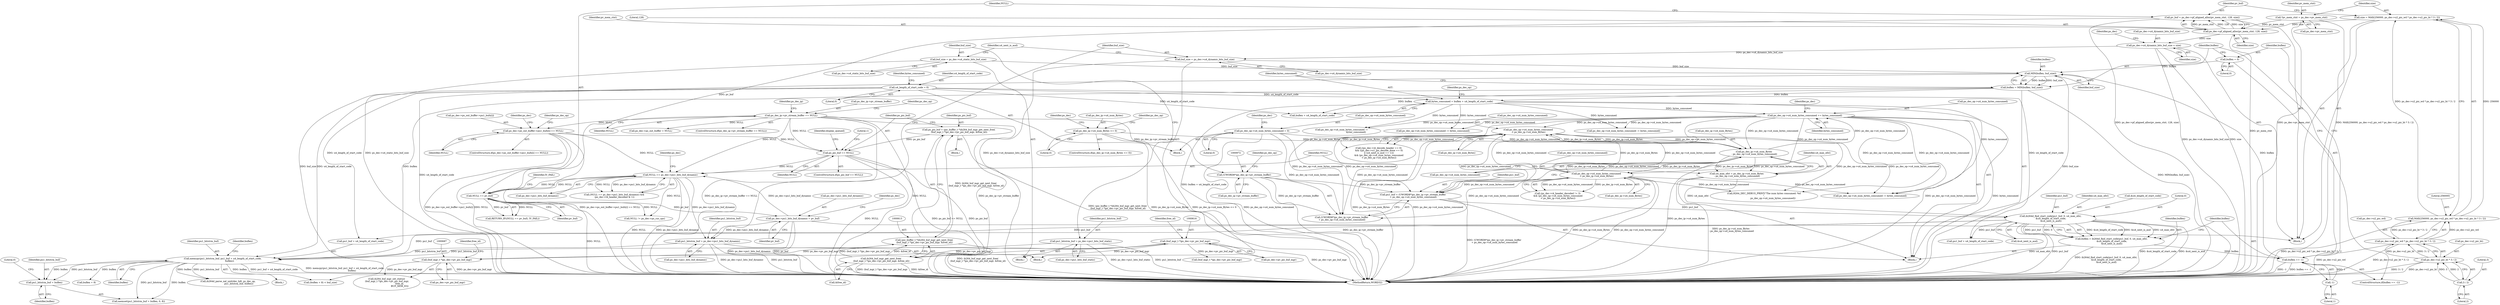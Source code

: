 digraph "0_Android_e629194c62a9a129ce378e08cb1059a8a53f1795@pointer" {
"1001209" [label="(Call,pu1_bitstrm_buf + buflen)"];
"1001195" [label="(Call,memcpy(pu1_bitstrm_buf, pu1_buf + u4_length_of_start_code,\n                   buflen))"];
"1001050" [label="(Call,pu1_bitstrm_buf = ps_dec->pu1_bits_buf_dynamic)"];
"1001035" [label="(Call,ps_dec->pu1_bits_buf_dynamic = pv_buf)"];
"1001031" [label="(Call,NULL == pv_buf)"];
"1000990" [label="(Call,NULL == ps_dec->pu1_bits_buf_dynamic)"];
"1000406" [label="(Call,ps_dec->ps_out_buffer->pu1_bufs[i] == NULL)"];
"1000260" [label="(Call,ps_dec_ip->pv_stream_buffer == NULL)"];
"1000623" [label="(Call,ps_pic_buf == NULL)"];
"1000610" [label="(Call,ps_pic_buf = (pic_buffer_t *)ih264_buf_mgr_get_next_free(\n (buf_mgr_t *)ps_dec->pv_pic_buf_mgr, &free_id))"];
"1000612" [label="(Call,(pic_buffer_t *)ih264_buf_mgr_get_next_free(\n (buf_mgr_t *)ps_dec->pv_pic_buf_mgr, &free_id))"];
"1000614" [label="(Call,ih264_buf_mgr_get_next_free(\n (buf_mgr_t *)ps_dec->pv_pic_buf_mgr, &free_id))"];
"1000615" [label="(Call,(buf_mgr_t *)ps_dec->pv_pic_buf_mgr)"];
"1000686" [label="(Call,(buf_mgr_t *)ps_dec->pv_pic_buf_mgr)"];
"1001024" [label="(Call,pv_buf = ps_dec->pf_aligned_alloc(pv_mem_ctxt, 128, size))"];
"1001026" [label="(Call,ps_dec->pf_aligned_alloc(pv_mem_ctxt, 128, size))"];
"1001004" [label="(Call,*pv_mem_ctxt = ps_dec->pv_mem_ctxt)"];
"1001009" [label="(Call,size = MAX(256000, ps_dec->u2_pic_wd * ps_dec->u2_pic_ht * 3 / 2))"];
"1001011" [label="(Call,MAX(256000, ps_dec->u2_pic_wd * ps_dec->u2_pic_ht * 3 / 2))"];
"1001013" [label="(Call,ps_dec->u2_pic_wd * ps_dec->u2_pic_ht * 3 / 2)"];
"1001017" [label="(Call,ps_dec->u2_pic_ht * 3 / 2)"];
"1001021" [label="(Call,3 / 2)"];
"1001062" [label="(Call,pu1_bitstrm_buf = ps_dec->pu1_bits_buf_static)"];
"1001077" [label="(Call,ih264d_find_start_code(pu1_buf, 0, u4_max_ofst,\n &u4_length_of_start_code,\n &u4_next_is_aud))"];
"1000968" [label="(Call,pu1_buf = (UWORD8*)ps_dec_ip->pv_stream_buffer\n + ps_dec_op->u4_num_bytes_consumed)"];
"1000971" [label="(Call,(UWORD8*)ps_dec_ip->pv_stream_buffer)"];
"1001436" [label="(Call,ps_dec_op->u4_num_bytes_consumed\n < ps_dec_ip->u4_num_Bytes)"];
"1001103" [label="(Call,ps_dec_op->u4_num_bytes_consumed += bytes_consumed)"];
"1001098" [label="(Call,bytes_consumed = buflen + u4_length_of_start_code)"];
"1001093" [label="(Call,buflen = MIN(buflen, buf_size))"];
"1001095" [label="(Call,MIN(buflen, buf_size))"];
"1001086" [label="(Call,buflen == -1)"];
"1001075" [label="(Call,buflen = ih264d_find_start_code(pu1_buf, 0, u4_max_ofst,\n &u4_length_of_start_code,\n &u4_next_is_aud))"];
"1001088" [label="(Call,-1)"];
"1001090" [label="(Call,buflen = 0)"];
"1001055" [label="(Call,buf_size = ps_dec->u4_dynamic_bits_buf_size)"];
"1001040" [label="(Call,ps_dec->u4_dynamic_bits_buf_size = size)"];
"1001067" [label="(Call,buf_size = ps_dec->u4_static_bits_buf_size)"];
"1000171" [label="(Call,u4_length_of_start_code = 0)"];
"1000981" [label="(Call,ps_dec_ip->u4_num_Bytes\n - ps_dec_op->u4_num_bytes_consumed)"];
"1000281" [label="(Call,ps_dec_ip->u4_num_Bytes <= 0)"];
"1001411" [label="(Call,ps_dec_op->u4_num_bytes_consumed\n < ps_dec_ip->u4_num_Bytes)"];
"1000306" [label="(Call,ps_dec_op->u4_num_bytes_consumed = 0)"];
"1000979" [label="(Call,u4_max_ofst = ps_dec_ip->u4_num_Bytes\n - ps_dec_op->u4_num_bytes_consumed)"];
"1001057" [label="(Call,ps_dec->u4_dynamic_bits_buf_size)"];
"1001022" [label="(Literal,3)"];
"1001017" [label="(Call,ps_dec->u2_pic_ht * 3 / 2)"];
"1001061" [label="(Block,)"];
"1001107" [label="(Identifier,bytes_consumed)"];
"1001087" [label="(Identifier,buflen)"];
"1001080" [label="(Identifier,u4_max_ofst)"];
"1001105" [label="(Identifier,ps_dec_op)"];
"1000313" [label="(Identifier,ps_dec)"];
"1000630" [label="(Identifier,display_queued)"];
"1001200" [label="(Identifier,buflen)"];
"1001440" [label="(Call,ps_dec_ip->u4_num_Bytes)"];
"1001211" [label="(Identifier,buflen)"];
"1002124" [label="(MethodReturn,WORD32)"];
"1001010" [label="(Identifier,size)"];
"1001026" [label="(Call,ps_dec->pf_aligned_alloc(pv_mem_ctxt, 128, size))"];
"1001052" [label="(Call,ps_dec->pu1_bits_buf_dynamic)"];
"1001085" [label="(ControlStructure,if(buflen == -1))"];
"1000968" [label="(Call,pu1_buf = (UWORD8*)ps_dec_ip->pv_stream_buffer\n + ps_dec_op->u4_num_bytes_consumed)"];
"1000280" [label="(ControlStructure,if(ps_dec_ip->u4_num_Bytes <= 0))"];
"1001077" [label="(Call,ih264d_find_start_code(pu1_buf, 0, u4_max_ofst,\n &u4_length_of_start_code,\n &u4_next_is_aud))"];
"1001021" [label="(Call,3 / 2)"];
"1000282" [label="(Call,ps_dec_ip->u4_num_Bytes)"];
"1000997" [label="(Identifier,ps_dec)"];
"1001011" [label="(Call,MAX(256000, ps_dec->u2_pic_wd * ps_dec->u2_pic_ht * 3 / 2))"];
"1001096" [label="(Identifier,buflen)"];
"1000686" [label="(Call,(buf_mgr_t *)ps_dec->pv_pic_buf_mgr)"];
"1000991" [label="(Identifier,NULL)"];
"1000611" [label="(Identifier,ps_pic_buf)"];
"1000614" [label="(Call,ih264_buf_mgr_get_next_free(\n (buf_mgr_t *)ps_dec->pv_pic_buf_mgr, &free_id))"];
"1001412" [label="(Call,ps_dec_op->u4_num_bytes_consumed)"];
"1000691" [label="(Identifier,free_id)"];
"1001049" [label="(Block,)"];
"1001356" [label="(Call,ps_dec_op->u4_num_bytes_consumed -= bytes_consumed)"];
"1001068" [label="(Identifier,buf_size)"];
"1000171" [label="(Call,u4_length_of_start_code = 0)"];
"1000620" [label="(Call,&free_id)"];
"1000268" [label="(Identifier,ps_dec_op)"];
"1001103" [label="(Call,ps_dec_op->u4_num_bytes_consumed += bytes_consumed)"];
"1001036" [label="(Call,ps_dec->pu1_bits_buf_dynamic)"];
"1001212" [label="(Literal,0)"];
"1001067" [label="(Call,buf_size = ps_dec->u4_static_bits_buf_size)"];
"1001004" [label="(Call,*pv_mem_ctxt = ps_dec->pv_mem_ctxt)"];
"1001027" [label="(Identifier,pv_mem_ctxt)"];
"1001039" [label="(Identifier,pv_buf)"];
"1001018" [label="(Call,ps_dec->u2_pic_ht)"];
"1001047" [label="(Identifier,ps_dec)"];
"1000176" [label="(Identifier,bytes_consumed)"];
"1001028" [label="(Literal,128)"];
"1001034" [label="(Identifier,IV_FAIL)"];
"1000966" [label="(Block,)"];
"1001436" [label="(Call,ps_dec_op->u4_num_bytes_consumed\n < ps_dec_ip->u4_num_Bytes)"];
"1001081" [label="(Call,&u4_length_of_start_code)"];
"1000982" [label="(Call,ps_dec_ip->u4_num_Bytes)"];
"1000612" [label="(Call,(pic_buffer_t *)ih264_buf_mgr_get_next_free(\n (buf_mgr_t *)ps_dec->pv_pic_buf_mgr, &free_id))"];
"1001042" [label="(Identifier,ps_dec)"];
"1001075" [label="(Call,buflen = ih264d_find_start_code(pu1_buf, 0, u4_max_ofst,\n &u4_length_of_start_code,\n &u4_next_is_aud))"];
"1000260" [label="(Call,ps_dec_ip->pv_stream_buffer == NULL)"];
"1001079" [label="(Literal,0)"];
"1000989" [label="(Call,(NULL == ps_dec->pu1_bits_buf_dynamic) &&\n (ps_dec->i4_header_decoded & 1))"];
"1001100" [label="(Call,buflen + u4_length_of_start_code)"];
"1001035" [label="(Call,ps_dec->pu1_bits_buf_dynamic = pv_buf)"];
"1001088" [label="(Call,-1)"];
"1001000" [label="(Block,)"];
"1001083" [label="(Call,&u4_next_is_aud)"];
"1000608" [label="(Block,)"];
"1000310" [label="(Literal,0)"];
"1001121" [label="(Call,pu1_buf + u4_length_of_start_code)"];
"1001014" [label="(Call,ps_dec->u2_pic_wd)"];
"1001009" [label="(Call,size = MAX(256000, ps_dec->u2_pic_wd * ps_dec->u2_pic_ht * 3 / 2))"];
"1000307" [label="(Call,ps_dec_op->u4_num_bytes_consumed)"];
"1001095" [label="(Call,MIN(buflen, buf_size))"];
"1001099" [label="(Identifier,bytes_consumed)"];
"1001031" [label="(Call,NULL == pv_buf)"];
"1000435" [label="(Identifier,ps_dec)"];
"1000289" [label="(Identifier,ps_dec_op)"];
"1000303" [label="(Identifier,ps_dec)"];
"1001333" [label="(Call,ps_dec_op->u4_num_bytes_consumed -= bytes_consumed)"];
"1001098" [label="(Call,bytes_consumed = buflen + u4_length_of_start_code)"];
"1001006" [label="(Call,ps_dec->pv_mem_ctxt)"];
"1001040" [label="(Call,ps_dec->u4_dynamic_bits_buf_size = size)"];
"1001097" [label="(Identifier,buf_size)"];
"1000981" [label="(Call,ps_dec_ip->u4_num_Bytes\n - ps_dec_op->u4_num_bytes_consumed)"];
"1001114" [label="(Identifier,ps_dec)"];
"1000418" [label="(Identifier,ps_dec_op)"];
"1000173" [label="(Literal,0)"];
"1001405" [label="(Call,(ps_dec->i4_header_decoded != 3)\n && (ps_dec_op->u4_num_bytes_consumed\n < ps_dec_ip->u4_num_Bytes))"];
"1001104" [label="(Call,ps_dec_op->u4_num_bytes_consumed)"];
"1001209" [label="(Call,pu1_bitstrm_buf + buflen)"];
"1000971" [label="(Call,(UWORD8*)ps_dec_ip->pv_stream_buffer)"];
"1001032" [label="(Identifier,NULL)"];
"1001210" [label="(Identifier,pu1_bitstrm_buf)"];
"1000622" [label="(ControlStructure,if(ps_pic_buf == NULL))"];
"1001146" [label="(Call,ps_dec_op->u4_num_bytes_consumed -=\n                                        bytes_consumed)"];
"1000980" [label="(Identifier,u4_max_ofst)"];
"1001195" [label="(Call,memcpy(pu1_bitstrm_buf, pu1_buf + u4_length_of_start_code,\n                   buflen))"];
"1000623" [label="(Call,ps_pic_buf == NULL)"];
"1001064" [label="(Call,ps_dec->pu1_bits_buf_static)"];
"1001063" [label="(Identifier,pu1_bitstrm_buf)"];
"1000151" [label="(Block,)"];
"1001023" [label="(Literal,2)"];
"1001281" [label="(Call,ih264d_parse_nal_unit(dec_hdl, ps_dec_op,\n                              pu1_bitstrm_buf, buflen))"];
"1001202" [label="(Call,(buflen + 8) < buf_size)"];
"1000285" [label="(Literal,0)"];
"1000621" [label="(Identifier,free_id)"];
"1001005" [label="(Identifier,pv_mem_ctxt)"];
"1001062" [label="(Call,pu1_bitstrm_buf = ps_dec->pu1_bits_buf_static)"];
"1000610" [label="(Call,ps_pic_buf = (pic_buffer_t *)ih264_buf_mgr_get_next_free(\n (buf_mgr_t *)ps_dec->pv_pic_buf_mgr, &free_id))"];
"1001012" [label="(Literal,256000)"];
"1001090" [label="(Call,buflen = 0)"];
"1000985" [label="(Call,ps_dec_op->u4_num_bytes_consumed)"];
"1001204" [label="(Identifier,buflen)"];
"1001197" [label="(Call,pu1_buf + u4_length_of_start_code)"];
"1001196" [label="(Identifier,pu1_bitstrm_buf)"];
"1000306" [label="(Call,ps_dec_op->u4_num_bytes_consumed = 0)"];
"1000414" [label="(Identifier,NULL)"];
"1002082" [label="(Call,NULL != ps_dec->ps_cur_sps)"];
"1000259" [label="(ControlStructure,if(ps_dec_ip->pv_stream_buffer == NULL))"];
"1000977" [label="(Identifier,ps_dec_op)"];
"1001029" [label="(Identifier,size)"];
"1000617" [label="(Call,ps_dec->pv_pic_buf_mgr)"];
"1000979" [label="(Call,u4_max_ofst = ps_dec_ip->u4_num_Bytes\n - ps_dec_op->u4_num_bytes_consumed)"];
"1001051" [label="(Identifier,pu1_bitstrm_buf)"];
"1001044" [label="(Identifier,size)"];
"1000678" [label="(Literal,1)"];
"1001076" [label="(Identifier,buflen)"];
"1001030" [label="(Call,RETURN_IF((NULL == pv_buf), IV_FAIL))"];
"1000405" [label="(ControlStructure,if(ps_dec->ps_out_buffer->pu1_bufs[i] == NULL))"];
"1000969" [label="(Identifier,pu1_buf)"];
"1001569" [label="(Call,ps_dec_op->u4_num_bytes_consumed -= bytes_consumed)"];
"1000283" [label="(Identifier,ps_dec_ip)"];
"1000264" [label="(Identifier,NULL)"];
"1001437" [label="(Call,ps_dec_op->u4_num_bytes_consumed)"];
"1001208" [label="(Call,memset(pu1_bitstrm_buf + buflen, 0, 8))"];
"1000624" [label="(Identifier,ps_pic_buf)"];
"1001055" [label="(Call,buf_size = ps_dec->u4_dynamic_bits_buf_size)"];
"1001093" [label="(Call,buflen = MIN(buflen, buf_size))"];
"1001411" [label="(Call,ps_dec_op->u4_num_bytes_consumed\n < ps_dec_ip->u4_num_Bytes)"];
"1001041" [label="(Call,ps_dec->u4_dynamic_bits_buf_size)"];
"1001050" [label="(Call,pu1_bitstrm_buf = ps_dec->pu1_bits_buf_dynamic)"];
"1001073" [label="(Identifier,u4_next_is_aud)"];
"1000970" [label="(Call,(UWORD8*)ps_dec_ip->pv_stream_buffer\n + ps_dec_op->u4_num_bytes_consumed)"];
"1001089" [label="(Literal,1)"];
"1001415" [label="(Call,ps_dec_ip->u4_num_Bytes)"];
"1000625" [label="(Identifier,NULL)"];
"1000688" [label="(Call,ps_dec->pv_pic_buf_mgr)"];
"1001025" [label="(Identifier,pv_buf)"];
"1001194" [label="(Block,)"];
"1001091" [label="(Identifier,buflen)"];
"1000172" [label="(Identifier,u4_length_of_start_code)"];
"1000973" [label="(Call,ps_dec_ip->pv_stream_buffer)"];
"1001094" [label="(Identifier,buflen)"];
"1001086" [label="(Call,buflen == -1)"];
"1001069" [label="(Call,ps_dec->u4_static_bits_buf_size)"];
"1000685" [label="(Call,ih264_buf_mgr_set_status(\n (buf_mgr_t *)ps_dec->pv_pic_buf_mgr,\n                                    free_id,\n                                    BUF_MGR_IO))"];
"1001033" [label="(Identifier,pv_buf)"];
"1000406" [label="(Call,ps_dec->ps_out_buffer->pu1_bufs[i] == NULL)"];
"1002117" [label="(Call,H264_DEC_DEBUG_PRINT(\"The num bytes consumed: %d\n\",\n                         ps_dec_op->u4_num_bytes_consumed))"];
"1001078" [label="(Identifier,pu1_buf)"];
"1001024" [label="(Call,pv_buf = ps_dec->pf_aligned_alloc(pv_mem_ctxt, 128, size))"];
"1001013" [label="(Call,ps_dec->u2_pic_wd * ps_dec->u2_pic_ht * 3 / 2)"];
"1000992" [label="(Call,ps_dec->pu1_bits_buf_dynamic)"];
"1001203" [label="(Call,buflen + 8)"];
"1000615" [label="(Call,(buf_mgr_t *)ps_dec->pv_pic_buf_mgr)"];
"1000407" [label="(Call,ps_dec->ps_out_buffer->pu1_bufs[i])"];
"1001420" [label="(Call,((ps_dec->i4_decode_header == 0)\n && ((ps_dec->u1_pic_decode_done == 0)\n || (u4_next_is_aud == 1)))\n && (ps_dec_op->u4_num_bytes_consumed\n < ps_dec_ip->u4_num_Bytes))"];
"1000261" [label="(Call,ps_dec_ip->pv_stream_buffer)"];
"1001056" [label="(Identifier,buf_size)"];
"1000990" [label="(Call,NULL == ps_dec->pu1_bits_buf_dynamic)"];
"1000696" [label="(Call,(buf_mgr_t *)ps_dec->pv_pic_buf_mgr)"];
"1000311" [label="(Call,ps_dec->ps_out_buffer = NULL)"];
"1001092" [label="(Literal,0)"];
"1000281" [label="(Call,ps_dec_ip->u4_num_Bytes <= 0)"];
"1001209" -> "1001208"  [label="AST: "];
"1001209" -> "1001211"  [label="CFG: "];
"1001210" -> "1001209"  [label="AST: "];
"1001211" -> "1001209"  [label="AST: "];
"1001212" -> "1001209"  [label="CFG: "];
"1001195" -> "1001209"  [label="DDG: pu1_bitstrm_buf"];
"1001195" -> "1001209"  [label="DDG: buflen"];
"1001195" -> "1001194"  [label="AST: "];
"1001195" -> "1001200"  [label="CFG: "];
"1001196" -> "1001195"  [label="AST: "];
"1001197" -> "1001195"  [label="AST: "];
"1001200" -> "1001195"  [label="AST: "];
"1001204" -> "1001195"  [label="CFG: "];
"1001195" -> "1002124"  [label="DDG: pu1_buf + u4_length_of_start_code"];
"1001195" -> "1002124"  [label="DDG: memcpy(pu1_bitstrm_buf, pu1_buf + u4_length_of_start_code,\n                   buflen)"];
"1001050" -> "1001195"  [label="DDG: pu1_bitstrm_buf"];
"1001062" -> "1001195"  [label="DDG: pu1_bitstrm_buf"];
"1001077" -> "1001195"  [label="DDG: pu1_buf"];
"1000171" -> "1001195"  [label="DDG: u4_length_of_start_code"];
"1001093" -> "1001195"  [label="DDG: buflen"];
"1001195" -> "1001202"  [label="DDG: buflen"];
"1001195" -> "1001203"  [label="DDG: buflen"];
"1001195" -> "1001208"  [label="DDG: pu1_bitstrm_buf"];
"1001195" -> "1001208"  [label="DDG: buflen"];
"1001195" -> "1001281"  [label="DDG: pu1_bitstrm_buf"];
"1001195" -> "1001281"  [label="DDG: buflen"];
"1001050" -> "1001049"  [label="AST: "];
"1001050" -> "1001052"  [label="CFG: "];
"1001051" -> "1001050"  [label="AST: "];
"1001052" -> "1001050"  [label="AST: "];
"1001056" -> "1001050"  [label="CFG: "];
"1001050" -> "1002124"  [label="DDG: pu1_bitstrm_buf"];
"1001050" -> "1002124"  [label="DDG: ps_dec->pu1_bits_buf_dynamic"];
"1001035" -> "1001050"  [label="DDG: ps_dec->pu1_bits_buf_dynamic"];
"1000990" -> "1001050"  [label="DDG: ps_dec->pu1_bits_buf_dynamic"];
"1001035" -> "1001000"  [label="AST: "];
"1001035" -> "1001039"  [label="CFG: "];
"1001036" -> "1001035"  [label="AST: "];
"1001039" -> "1001035"  [label="AST: "];
"1001042" -> "1001035"  [label="CFG: "];
"1001035" -> "1002124"  [label="DDG: ps_dec->pu1_bits_buf_dynamic"];
"1001035" -> "1002124"  [label="DDG: pv_buf"];
"1001035" -> "1000990"  [label="DDG: ps_dec->pu1_bits_buf_dynamic"];
"1001031" -> "1001035"  [label="DDG: pv_buf"];
"1001031" -> "1001030"  [label="AST: "];
"1001031" -> "1001033"  [label="CFG: "];
"1001032" -> "1001031"  [label="AST: "];
"1001033" -> "1001031"  [label="AST: "];
"1001034" -> "1001031"  [label="CFG: "];
"1001031" -> "1002124"  [label="DDG: NULL"];
"1001031" -> "1000990"  [label="DDG: NULL"];
"1001031" -> "1001030"  [label="DDG: NULL"];
"1001031" -> "1001030"  [label="DDG: pv_buf"];
"1000990" -> "1001031"  [label="DDG: NULL"];
"1001024" -> "1001031"  [label="DDG: pv_buf"];
"1001031" -> "1002082"  [label="DDG: NULL"];
"1000990" -> "1000989"  [label="AST: "];
"1000990" -> "1000992"  [label="CFG: "];
"1000991" -> "1000990"  [label="AST: "];
"1000992" -> "1000990"  [label="AST: "];
"1000997" -> "1000990"  [label="CFG: "];
"1000989" -> "1000990"  [label="CFG: "];
"1000990" -> "1002124"  [label="DDG: NULL"];
"1000990" -> "1002124"  [label="DDG: ps_dec->pu1_bits_buf_dynamic"];
"1000990" -> "1000989"  [label="DDG: NULL"];
"1000990" -> "1000989"  [label="DDG: ps_dec->pu1_bits_buf_dynamic"];
"1000406" -> "1000990"  [label="DDG: NULL"];
"1000623" -> "1000990"  [label="DDG: NULL"];
"1000260" -> "1000990"  [label="DDG: NULL"];
"1000990" -> "1002082"  [label="DDG: NULL"];
"1000406" -> "1000405"  [label="AST: "];
"1000406" -> "1000414"  [label="CFG: "];
"1000407" -> "1000406"  [label="AST: "];
"1000414" -> "1000406"  [label="AST: "];
"1000418" -> "1000406"  [label="CFG: "];
"1000435" -> "1000406"  [label="CFG: "];
"1000406" -> "1002124"  [label="DDG: ps_dec->ps_out_buffer->pu1_bufs[i]"];
"1000406" -> "1002124"  [label="DDG: NULL"];
"1000406" -> "1002124"  [label="DDG: ps_dec->ps_out_buffer->pu1_bufs[i] == NULL"];
"1000260" -> "1000406"  [label="DDG: NULL"];
"1000406" -> "1000623"  [label="DDG: NULL"];
"1000260" -> "1000259"  [label="AST: "];
"1000260" -> "1000264"  [label="CFG: "];
"1000261" -> "1000260"  [label="AST: "];
"1000264" -> "1000260"  [label="AST: "];
"1000268" -> "1000260"  [label="CFG: "];
"1000283" -> "1000260"  [label="CFG: "];
"1000260" -> "1002124"  [label="DDG: ps_dec_ip->pv_stream_buffer == NULL"];
"1000260" -> "1002124"  [label="DDG: NULL"];
"1000260" -> "1002124"  [label="DDG: ps_dec_ip->pv_stream_buffer"];
"1000260" -> "1000311"  [label="DDG: NULL"];
"1000260" -> "1000623"  [label="DDG: NULL"];
"1000260" -> "1000971"  [label="DDG: ps_dec_ip->pv_stream_buffer"];
"1000623" -> "1000622"  [label="AST: "];
"1000623" -> "1000625"  [label="CFG: "];
"1000624" -> "1000623"  [label="AST: "];
"1000625" -> "1000623"  [label="AST: "];
"1000630" -> "1000623"  [label="CFG: "];
"1000678" -> "1000623"  [label="CFG: "];
"1000623" -> "1002124"  [label="DDG: ps_pic_buf == NULL"];
"1000623" -> "1002124"  [label="DDG: ps_pic_buf"];
"1000623" -> "1002124"  [label="DDG: NULL"];
"1000610" -> "1000623"  [label="DDG: ps_pic_buf"];
"1000610" -> "1000608"  [label="AST: "];
"1000610" -> "1000612"  [label="CFG: "];
"1000611" -> "1000610"  [label="AST: "];
"1000612" -> "1000610"  [label="AST: "];
"1000624" -> "1000610"  [label="CFG: "];
"1000610" -> "1002124"  [label="DDG: (pic_buffer_t *)ih264_buf_mgr_get_next_free(\n (buf_mgr_t *)ps_dec->pv_pic_buf_mgr, &free_id)"];
"1000612" -> "1000610"  [label="DDG: ih264_buf_mgr_get_next_free(\n (buf_mgr_t *)ps_dec->pv_pic_buf_mgr, &free_id)"];
"1000612" -> "1000614"  [label="CFG: "];
"1000613" -> "1000612"  [label="AST: "];
"1000614" -> "1000612"  [label="AST: "];
"1000612" -> "1002124"  [label="DDG: ih264_buf_mgr_get_next_free(\n (buf_mgr_t *)ps_dec->pv_pic_buf_mgr, &free_id)"];
"1000614" -> "1000612"  [label="DDG: (buf_mgr_t *)ps_dec->pv_pic_buf_mgr"];
"1000614" -> "1000612"  [label="DDG: &free_id"];
"1000614" -> "1000620"  [label="CFG: "];
"1000615" -> "1000614"  [label="AST: "];
"1000620" -> "1000614"  [label="AST: "];
"1000614" -> "1002124"  [label="DDG: (buf_mgr_t *)ps_dec->pv_pic_buf_mgr"];
"1000614" -> "1002124"  [label="DDG: &free_id"];
"1000615" -> "1000614"  [label="DDG: ps_dec->pv_pic_buf_mgr"];
"1000615" -> "1000617"  [label="CFG: "];
"1000616" -> "1000615"  [label="AST: "];
"1000617" -> "1000615"  [label="AST: "];
"1000621" -> "1000615"  [label="CFG: "];
"1000615" -> "1002124"  [label="DDG: ps_dec->pv_pic_buf_mgr"];
"1000686" -> "1000615"  [label="DDG: ps_dec->pv_pic_buf_mgr"];
"1000615" -> "1000686"  [label="DDG: ps_dec->pv_pic_buf_mgr"];
"1000615" -> "1000696"  [label="DDG: ps_dec->pv_pic_buf_mgr"];
"1000686" -> "1000685"  [label="AST: "];
"1000686" -> "1000688"  [label="CFG: "];
"1000687" -> "1000686"  [label="AST: "];
"1000688" -> "1000686"  [label="AST: "];
"1000691" -> "1000686"  [label="CFG: "];
"1000686" -> "1002124"  [label="DDG: ps_dec->pv_pic_buf_mgr"];
"1000686" -> "1000685"  [label="DDG: ps_dec->pv_pic_buf_mgr"];
"1001024" -> "1001000"  [label="AST: "];
"1001024" -> "1001026"  [label="CFG: "];
"1001025" -> "1001024"  [label="AST: "];
"1001026" -> "1001024"  [label="AST: "];
"1001032" -> "1001024"  [label="CFG: "];
"1001024" -> "1002124"  [label="DDG: ps_dec->pf_aligned_alloc(pv_mem_ctxt, 128, size)"];
"1001026" -> "1001024"  [label="DDG: pv_mem_ctxt"];
"1001026" -> "1001024"  [label="DDG: 128"];
"1001026" -> "1001024"  [label="DDG: size"];
"1001026" -> "1001029"  [label="CFG: "];
"1001027" -> "1001026"  [label="AST: "];
"1001028" -> "1001026"  [label="AST: "];
"1001029" -> "1001026"  [label="AST: "];
"1001026" -> "1002124"  [label="DDG: pv_mem_ctxt"];
"1001004" -> "1001026"  [label="DDG: pv_mem_ctxt"];
"1001009" -> "1001026"  [label="DDG: size"];
"1001026" -> "1001040"  [label="DDG: size"];
"1001004" -> "1001000"  [label="AST: "];
"1001004" -> "1001006"  [label="CFG: "];
"1001005" -> "1001004"  [label="AST: "];
"1001006" -> "1001004"  [label="AST: "];
"1001010" -> "1001004"  [label="CFG: "];
"1001004" -> "1002124"  [label="DDG: ps_dec->pv_mem_ctxt"];
"1001009" -> "1001000"  [label="AST: "];
"1001009" -> "1001011"  [label="CFG: "];
"1001010" -> "1001009"  [label="AST: "];
"1001011" -> "1001009"  [label="AST: "];
"1001025" -> "1001009"  [label="CFG: "];
"1001009" -> "1002124"  [label="DDG: MAX(256000, ps_dec->u2_pic_wd * ps_dec->u2_pic_ht * 3 / 2)"];
"1001011" -> "1001009"  [label="DDG: 256000"];
"1001011" -> "1001009"  [label="DDG: ps_dec->u2_pic_wd * ps_dec->u2_pic_ht * 3 / 2"];
"1001011" -> "1001013"  [label="CFG: "];
"1001012" -> "1001011"  [label="AST: "];
"1001013" -> "1001011"  [label="AST: "];
"1001011" -> "1002124"  [label="DDG: ps_dec->u2_pic_wd * ps_dec->u2_pic_ht * 3 / 2"];
"1001013" -> "1001011"  [label="DDG: ps_dec->u2_pic_wd"];
"1001013" -> "1001011"  [label="DDG: ps_dec->u2_pic_ht * 3 / 2"];
"1001013" -> "1001017"  [label="CFG: "];
"1001014" -> "1001013"  [label="AST: "];
"1001017" -> "1001013"  [label="AST: "];
"1001013" -> "1002124"  [label="DDG: ps_dec->u2_pic_wd"];
"1001013" -> "1002124"  [label="DDG: ps_dec->u2_pic_ht * 3 / 2"];
"1001017" -> "1001013"  [label="DDG: ps_dec->u2_pic_ht"];
"1001017" -> "1001013"  [label="DDG: 3 / 2"];
"1001017" -> "1001021"  [label="CFG: "];
"1001018" -> "1001017"  [label="AST: "];
"1001021" -> "1001017"  [label="AST: "];
"1001017" -> "1002124"  [label="DDG: 3 / 2"];
"1001017" -> "1002124"  [label="DDG: ps_dec->u2_pic_ht"];
"1001021" -> "1001017"  [label="DDG: 3"];
"1001021" -> "1001017"  [label="DDG: 2"];
"1001021" -> "1001023"  [label="CFG: "];
"1001022" -> "1001021"  [label="AST: "];
"1001023" -> "1001021"  [label="AST: "];
"1001062" -> "1001061"  [label="AST: "];
"1001062" -> "1001064"  [label="CFG: "];
"1001063" -> "1001062"  [label="AST: "];
"1001064" -> "1001062"  [label="AST: "];
"1001068" -> "1001062"  [label="CFG: "];
"1001062" -> "1002124"  [label="DDG: ps_dec->pu1_bits_buf_static"];
"1001062" -> "1002124"  [label="DDG: pu1_bitstrm_buf"];
"1001077" -> "1001075"  [label="AST: "];
"1001077" -> "1001083"  [label="CFG: "];
"1001078" -> "1001077"  [label="AST: "];
"1001079" -> "1001077"  [label="AST: "];
"1001080" -> "1001077"  [label="AST: "];
"1001081" -> "1001077"  [label="AST: "];
"1001083" -> "1001077"  [label="AST: "];
"1001075" -> "1001077"  [label="CFG: "];
"1001077" -> "1002124"  [label="DDG: u4_max_ofst"];
"1001077" -> "1002124"  [label="DDG: pu1_buf"];
"1001077" -> "1002124"  [label="DDG: &u4_length_of_start_code"];
"1001077" -> "1002124"  [label="DDG: &u4_next_is_aud"];
"1001077" -> "1001075"  [label="DDG: &u4_length_of_start_code"];
"1001077" -> "1001075"  [label="DDG: &u4_next_is_aud"];
"1001077" -> "1001075"  [label="DDG: u4_max_ofst"];
"1001077" -> "1001075"  [label="DDG: pu1_buf"];
"1001077" -> "1001075"  [label="DDG: 0"];
"1000968" -> "1001077"  [label="DDG: pu1_buf"];
"1000979" -> "1001077"  [label="DDG: u4_max_ofst"];
"1001077" -> "1001121"  [label="DDG: pu1_buf"];
"1001077" -> "1001197"  [label="DDG: pu1_buf"];
"1000968" -> "1000966"  [label="AST: "];
"1000968" -> "1000970"  [label="CFG: "];
"1000969" -> "1000968"  [label="AST: "];
"1000970" -> "1000968"  [label="AST: "];
"1000980" -> "1000968"  [label="CFG: "];
"1000968" -> "1002124"  [label="DDG: (UWORD8*)ps_dec_ip->pv_stream_buffer\n + ps_dec_op->u4_num_bytes_consumed"];
"1000971" -> "1000968"  [label="DDG: ps_dec_ip->pv_stream_buffer"];
"1001436" -> "1000968"  [label="DDG: ps_dec_op->u4_num_bytes_consumed"];
"1000306" -> "1000968"  [label="DDG: ps_dec_op->u4_num_bytes_consumed"];
"1001103" -> "1000968"  [label="DDG: ps_dec_op->u4_num_bytes_consumed"];
"1001411" -> "1000968"  [label="DDG: ps_dec_op->u4_num_bytes_consumed"];
"1000971" -> "1000970"  [label="AST: "];
"1000971" -> "1000973"  [label="CFG: "];
"1000972" -> "1000971"  [label="AST: "];
"1000973" -> "1000971"  [label="AST: "];
"1000977" -> "1000971"  [label="CFG: "];
"1000971" -> "1002124"  [label="DDG: ps_dec_ip->pv_stream_buffer"];
"1000971" -> "1000970"  [label="DDG: ps_dec_ip->pv_stream_buffer"];
"1001436" -> "1001420"  [label="AST: "];
"1001436" -> "1001440"  [label="CFG: "];
"1001437" -> "1001436"  [label="AST: "];
"1001440" -> "1001436"  [label="AST: "];
"1001420" -> "1001436"  [label="CFG: "];
"1001436" -> "1002124"  [label="DDG: ps_dec_ip->u4_num_Bytes"];
"1001436" -> "1002124"  [label="DDG: ps_dec_op->u4_num_bytes_consumed"];
"1001436" -> "1000970"  [label="DDG: ps_dec_op->u4_num_bytes_consumed"];
"1001436" -> "1000981"  [label="DDG: ps_dec_ip->u4_num_Bytes"];
"1001436" -> "1000981"  [label="DDG: ps_dec_op->u4_num_bytes_consumed"];
"1001436" -> "1001420"  [label="DDG: ps_dec_op->u4_num_bytes_consumed"];
"1001436" -> "1001420"  [label="DDG: ps_dec_ip->u4_num_Bytes"];
"1001103" -> "1001436"  [label="DDG: ps_dec_op->u4_num_bytes_consumed"];
"1001411" -> "1001436"  [label="DDG: ps_dec_op->u4_num_bytes_consumed"];
"1001411" -> "1001436"  [label="DDG: ps_dec_ip->u4_num_Bytes"];
"1000981" -> "1001436"  [label="DDG: ps_dec_ip->u4_num_Bytes"];
"1001436" -> "1001569"  [label="DDG: ps_dec_op->u4_num_bytes_consumed"];
"1001436" -> "1002117"  [label="DDG: ps_dec_op->u4_num_bytes_consumed"];
"1001103" -> "1000966"  [label="AST: "];
"1001103" -> "1001107"  [label="CFG: "];
"1001104" -> "1001103"  [label="AST: "];
"1001107" -> "1001103"  [label="AST: "];
"1001114" -> "1001103"  [label="CFG: "];
"1001103" -> "1002124"  [label="DDG: ps_dec_op->u4_num_bytes_consumed"];
"1001103" -> "1002124"  [label="DDG: bytes_consumed"];
"1001103" -> "1000970"  [label="DDG: ps_dec_op->u4_num_bytes_consumed"];
"1001103" -> "1000981"  [label="DDG: ps_dec_op->u4_num_bytes_consumed"];
"1001098" -> "1001103"  [label="DDG: bytes_consumed"];
"1000981" -> "1001103"  [label="DDG: ps_dec_op->u4_num_bytes_consumed"];
"1001103" -> "1001146"  [label="DDG: ps_dec_op->u4_num_bytes_consumed"];
"1001103" -> "1001333"  [label="DDG: ps_dec_op->u4_num_bytes_consumed"];
"1001103" -> "1001356"  [label="DDG: ps_dec_op->u4_num_bytes_consumed"];
"1001103" -> "1001411"  [label="DDG: ps_dec_op->u4_num_bytes_consumed"];
"1001103" -> "1001569"  [label="DDG: ps_dec_op->u4_num_bytes_consumed"];
"1001103" -> "1002117"  [label="DDG: ps_dec_op->u4_num_bytes_consumed"];
"1001098" -> "1000966"  [label="AST: "];
"1001098" -> "1001100"  [label="CFG: "];
"1001099" -> "1001098"  [label="AST: "];
"1001100" -> "1001098"  [label="AST: "];
"1001105" -> "1001098"  [label="CFG: "];
"1001098" -> "1002124"  [label="DDG: buflen + u4_length_of_start_code"];
"1001093" -> "1001098"  [label="DDG: buflen"];
"1000171" -> "1001098"  [label="DDG: u4_length_of_start_code"];
"1001098" -> "1001146"  [label="DDG: bytes_consumed"];
"1001098" -> "1001333"  [label="DDG: bytes_consumed"];
"1001098" -> "1001356"  [label="DDG: bytes_consumed"];
"1001098" -> "1001569"  [label="DDG: bytes_consumed"];
"1001093" -> "1000966"  [label="AST: "];
"1001093" -> "1001095"  [label="CFG: "];
"1001094" -> "1001093"  [label="AST: "];
"1001095" -> "1001093"  [label="AST: "];
"1001099" -> "1001093"  [label="CFG: "];
"1001093" -> "1002124"  [label="DDG: MIN(buflen, buf_size)"];
"1001095" -> "1001093"  [label="DDG: buflen"];
"1001095" -> "1001093"  [label="DDG: buf_size"];
"1001093" -> "1001100"  [label="DDG: buflen"];
"1001095" -> "1001097"  [label="CFG: "];
"1001096" -> "1001095"  [label="AST: "];
"1001097" -> "1001095"  [label="AST: "];
"1001095" -> "1002124"  [label="DDG: buf_size"];
"1001086" -> "1001095"  [label="DDG: buflen"];
"1001090" -> "1001095"  [label="DDG: buflen"];
"1001055" -> "1001095"  [label="DDG: buf_size"];
"1001067" -> "1001095"  [label="DDG: buf_size"];
"1001095" -> "1001202"  [label="DDG: buf_size"];
"1001086" -> "1001085"  [label="AST: "];
"1001086" -> "1001088"  [label="CFG: "];
"1001087" -> "1001086"  [label="AST: "];
"1001088" -> "1001086"  [label="AST: "];
"1001091" -> "1001086"  [label="CFG: "];
"1001094" -> "1001086"  [label="CFG: "];
"1001086" -> "1002124"  [label="DDG: -1"];
"1001086" -> "1002124"  [label="DDG: buflen == -1"];
"1001075" -> "1001086"  [label="DDG: buflen"];
"1001088" -> "1001086"  [label="DDG: 1"];
"1001075" -> "1000966"  [label="AST: "];
"1001076" -> "1001075"  [label="AST: "];
"1001087" -> "1001075"  [label="CFG: "];
"1001075" -> "1002124"  [label="DDG: ih264d_find_start_code(pu1_buf, 0, u4_max_ofst,\n &u4_length_of_start_code,\n &u4_next_is_aud)"];
"1001088" -> "1001089"  [label="CFG: "];
"1001089" -> "1001088"  [label="AST: "];
"1001090" -> "1001085"  [label="AST: "];
"1001090" -> "1001092"  [label="CFG: "];
"1001091" -> "1001090"  [label="AST: "];
"1001092" -> "1001090"  [label="AST: "];
"1001094" -> "1001090"  [label="CFG: "];
"1001055" -> "1001049"  [label="AST: "];
"1001055" -> "1001057"  [label="CFG: "];
"1001056" -> "1001055"  [label="AST: "];
"1001057" -> "1001055"  [label="AST: "];
"1001073" -> "1001055"  [label="CFG: "];
"1001055" -> "1002124"  [label="DDG: ps_dec->u4_dynamic_bits_buf_size"];
"1001040" -> "1001055"  [label="DDG: ps_dec->u4_dynamic_bits_buf_size"];
"1001040" -> "1001000"  [label="AST: "];
"1001040" -> "1001044"  [label="CFG: "];
"1001041" -> "1001040"  [label="AST: "];
"1001044" -> "1001040"  [label="AST: "];
"1001047" -> "1001040"  [label="CFG: "];
"1001040" -> "1002124"  [label="DDG: ps_dec->u4_dynamic_bits_buf_size"];
"1001040" -> "1002124"  [label="DDG: size"];
"1001067" -> "1001061"  [label="AST: "];
"1001067" -> "1001069"  [label="CFG: "];
"1001068" -> "1001067"  [label="AST: "];
"1001069" -> "1001067"  [label="AST: "];
"1001073" -> "1001067"  [label="CFG: "];
"1001067" -> "1002124"  [label="DDG: ps_dec->u4_static_bits_buf_size"];
"1000171" -> "1000151"  [label="AST: "];
"1000171" -> "1000173"  [label="CFG: "];
"1000172" -> "1000171"  [label="AST: "];
"1000173" -> "1000171"  [label="AST: "];
"1000176" -> "1000171"  [label="CFG: "];
"1000171" -> "1002124"  [label="DDG: u4_length_of_start_code"];
"1000171" -> "1001100"  [label="DDG: u4_length_of_start_code"];
"1000171" -> "1001121"  [label="DDG: u4_length_of_start_code"];
"1000171" -> "1001197"  [label="DDG: u4_length_of_start_code"];
"1000981" -> "1000979"  [label="AST: "];
"1000981" -> "1000985"  [label="CFG: "];
"1000982" -> "1000981"  [label="AST: "];
"1000985" -> "1000981"  [label="AST: "];
"1000979" -> "1000981"  [label="CFG: "];
"1000981" -> "1002124"  [label="DDG: ps_dec_ip->u4_num_Bytes"];
"1000981" -> "1000979"  [label="DDG: ps_dec_ip->u4_num_Bytes"];
"1000981" -> "1000979"  [label="DDG: ps_dec_op->u4_num_bytes_consumed"];
"1000281" -> "1000981"  [label="DDG: ps_dec_ip->u4_num_Bytes"];
"1001411" -> "1000981"  [label="DDG: ps_dec_ip->u4_num_Bytes"];
"1001411" -> "1000981"  [label="DDG: ps_dec_op->u4_num_bytes_consumed"];
"1000306" -> "1000981"  [label="DDG: ps_dec_op->u4_num_bytes_consumed"];
"1000981" -> "1001411"  [label="DDG: ps_dec_ip->u4_num_Bytes"];
"1000281" -> "1000280"  [label="AST: "];
"1000281" -> "1000285"  [label="CFG: "];
"1000282" -> "1000281"  [label="AST: "];
"1000285" -> "1000281"  [label="AST: "];
"1000289" -> "1000281"  [label="CFG: "];
"1000303" -> "1000281"  [label="CFG: "];
"1000281" -> "1002124"  [label="DDG: ps_dec_ip->u4_num_Bytes"];
"1000281" -> "1002124"  [label="DDG: ps_dec_ip->u4_num_Bytes <= 0"];
"1001411" -> "1001405"  [label="AST: "];
"1001411" -> "1001415"  [label="CFG: "];
"1001412" -> "1001411"  [label="AST: "];
"1001415" -> "1001411"  [label="AST: "];
"1001405" -> "1001411"  [label="CFG: "];
"1001411" -> "1002124"  [label="DDG: ps_dec_ip->u4_num_Bytes"];
"1001411" -> "1002124"  [label="DDG: ps_dec_op->u4_num_bytes_consumed"];
"1001411" -> "1000970"  [label="DDG: ps_dec_op->u4_num_bytes_consumed"];
"1001411" -> "1001405"  [label="DDG: ps_dec_op->u4_num_bytes_consumed"];
"1001411" -> "1001405"  [label="DDG: ps_dec_ip->u4_num_Bytes"];
"1001411" -> "1001569"  [label="DDG: ps_dec_op->u4_num_bytes_consumed"];
"1001411" -> "1002117"  [label="DDG: ps_dec_op->u4_num_bytes_consumed"];
"1000306" -> "1000151"  [label="AST: "];
"1000306" -> "1000310"  [label="CFG: "];
"1000307" -> "1000306"  [label="AST: "];
"1000310" -> "1000306"  [label="AST: "];
"1000313" -> "1000306"  [label="CFG: "];
"1000306" -> "1002124"  [label="DDG: ps_dec_op->u4_num_bytes_consumed"];
"1000306" -> "1000970"  [label="DDG: ps_dec_op->u4_num_bytes_consumed"];
"1000979" -> "1000966"  [label="AST: "];
"1000980" -> "1000979"  [label="AST: "];
"1000991" -> "1000979"  [label="CFG: "];
"1000979" -> "1002124"  [label="DDG: ps_dec_ip->u4_num_Bytes\n - ps_dec_op->u4_num_bytes_consumed"];
}
